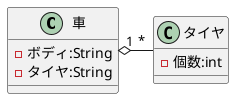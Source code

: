 @startuml  
class "車" as car {
- ボディ:String
- タイヤ:String
}
class "タイヤ" as tire {
- 個数:int
}

car "1" o-ri- "*" tire

@enduml